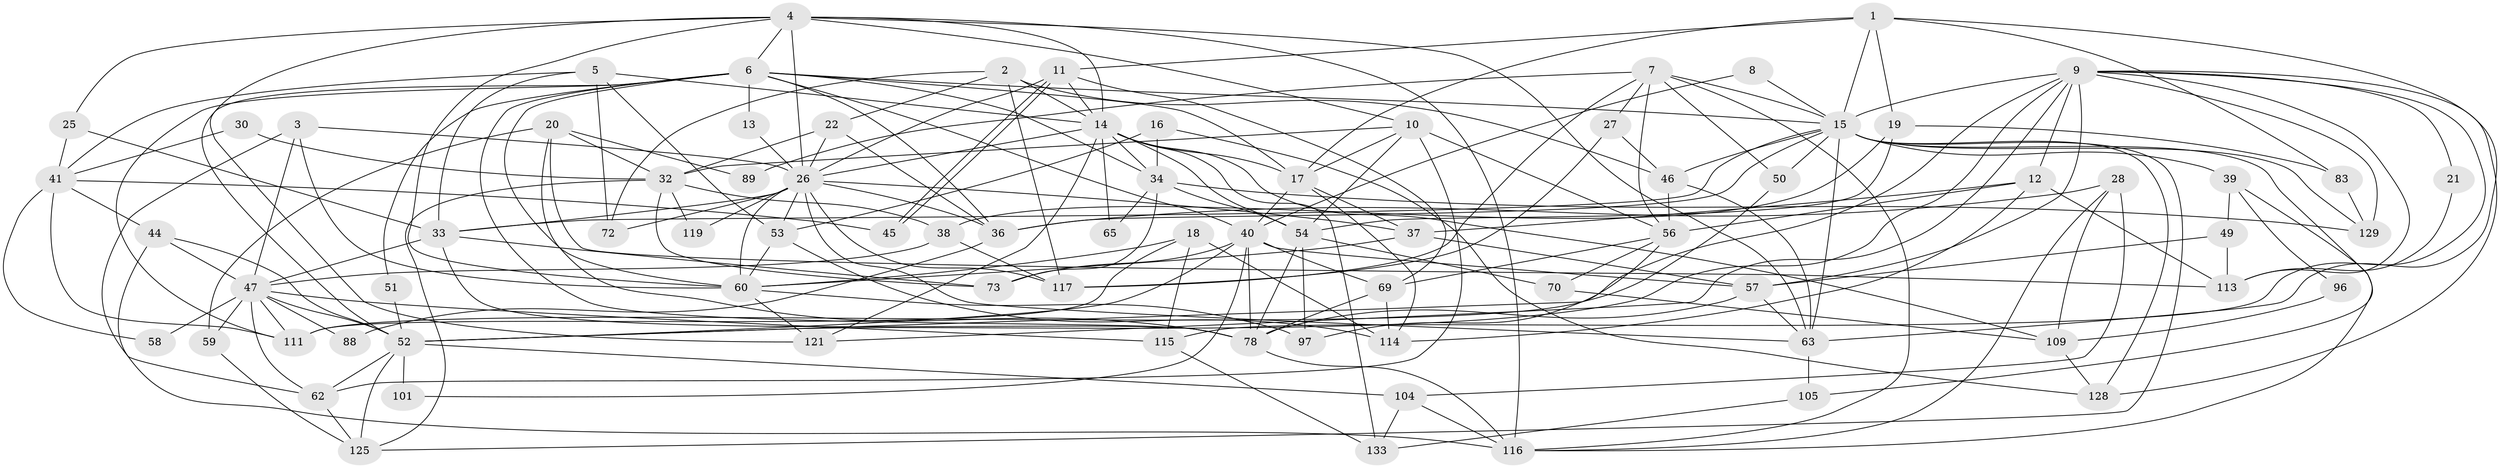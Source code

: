 // original degree distribution, {6: 0.06716417910447761, 5: 0.23134328358208955, 4: 0.29850746268656714, 2: 0.12686567164179105, 3: 0.23880597014925373, 9: 0.007462686567164179, 7: 0.029850746268656716}
// Generated by graph-tools (version 1.1) at 2025/18/03/04/25 18:18:41]
// undirected, 80 vertices, 209 edges
graph export_dot {
graph [start="1"]
  node [color=gray90,style=filled];
  1;
  2;
  3;
  4 [super="+24"];
  5;
  6 [super="+106+102+127+43"];
  7 [super="+79"];
  8;
  9 [super="+86+120"];
  10 [super="+123"];
  11;
  12;
  13;
  14 [super="+23+29+35"];
  15 [super="+48"];
  16;
  17 [super="+42"];
  18;
  19;
  20 [super="+55"];
  21;
  22 [super="+107"];
  25;
  26 [super="+68+103+64"];
  27;
  28;
  30;
  32 [super="+94"];
  33 [super="+124"];
  34 [super="+91"];
  36 [super="+92"];
  37;
  38;
  39;
  40 [super="+126+95"];
  41 [super="+100"];
  44;
  45;
  46 [super="+82"];
  47 [super="+87+110"];
  49;
  50;
  51;
  52 [super="+67+80"];
  53 [super="+66"];
  54 [super="+108"];
  56 [super="+98"];
  57 [super="+131"];
  58;
  59;
  60 [super="+77+61"];
  62 [super="+134"];
  63;
  65;
  69 [super="+74"];
  70;
  72 [super="+93"];
  73;
  78 [super="+84+99"];
  83 [super="+85"];
  88;
  89;
  96;
  97;
  101;
  104;
  105;
  109;
  111 [super="+130"];
  113;
  114;
  115;
  116 [super="+122"];
  117;
  119;
  121;
  125;
  128;
  129;
  133;
  1 -- 17;
  1 -- 11;
  1 -- 19;
  1 -- 63;
  1 -- 83;
  1 -- 15;
  2 -- 22;
  2 -- 72;
  2 -- 117;
  2 -- 46;
  2 -- 14;
  3 -- 47;
  3 -- 62;
  3 -- 60;
  3 -- 26;
  4 -- 14;
  4 -- 25;
  4 -- 6;
  4 -- 116;
  4 -- 121;
  4 -- 63;
  4 -- 60;
  4 -- 10;
  4 -- 26;
  5 -- 72;
  5 -- 53;
  5 -- 33;
  5 -- 41;
  5 -- 14;
  6 -- 51;
  6 -- 36;
  6 -- 13;
  6 -- 78;
  6 -- 15;
  6 -- 34;
  6 -- 60 [weight=2];
  6 -- 111;
  6 -- 40;
  6 -- 17;
  6 -- 52;
  7 -- 56;
  7 -- 89;
  7 -- 50;
  7 -- 116;
  7 -- 117;
  7 -- 27;
  7 -- 15;
  8 -- 15;
  8 -- 40;
  9 -- 21;
  9 -- 121;
  9 -- 113;
  9 -- 12;
  9 -- 57;
  9 -- 15;
  9 -- 128;
  9 -- 129;
  9 -- 115;
  9 -- 111;
  9 -- 52;
  10 -- 17;
  10 -- 62;
  10 -- 32;
  10 -- 54;
  10 -- 56;
  11 -- 45;
  11 -- 45;
  11 -- 69;
  11 -- 14;
  11 -- 26;
  12 -- 56;
  12 -- 37;
  12 -- 113;
  12 -- 114;
  13 -- 26;
  14 -- 133;
  14 -- 26 [weight=2];
  14 -- 109;
  14 -- 65;
  14 -- 34;
  14 -- 54;
  14 -- 121;
  14 -- 17;
  15 -- 63;
  15 -- 39;
  15 -- 50;
  15 -- 128;
  15 -- 46;
  15 -- 33;
  15 -- 129;
  15 -- 36;
  15 -- 105;
  15 -- 125;
  16 -- 128;
  16 -- 34;
  16 -- 53;
  17 -- 114;
  17 -- 37;
  17 -- 40;
  18 -- 114;
  18 -- 60;
  18 -- 115;
  18 -- 111;
  19 -- 38;
  19 -- 54;
  19 -- 83;
  20 -- 59 [weight=2];
  20 -- 89;
  20 -- 32;
  20 -- 113;
  20 -- 78;
  21 -- 113;
  22 -- 26;
  22 -- 32;
  22 -- 36;
  25 -- 33;
  25 -- 41;
  26 -- 72;
  26 -- 33;
  26 -- 53 [weight=2];
  26 -- 117;
  26 -- 119 [weight=2];
  26 -- 63;
  26 -- 37;
  26 -- 36;
  26 -- 60;
  27 -- 117;
  27 -- 46;
  28 -- 36;
  28 -- 116;
  28 -- 104;
  28 -- 109;
  30 -- 41;
  30 -- 32;
  32 -- 38;
  32 -- 119;
  32 -- 73;
  32 -- 125;
  33 -- 73;
  33 -- 47;
  33 -- 78;
  34 -- 73;
  34 -- 54;
  34 -- 65;
  34 -- 129;
  36 -- 88;
  37 -- 60;
  37 -- 57;
  38 -- 117;
  38 -- 47;
  39 -- 49;
  39 -- 96;
  39 -- 116;
  40 -- 69;
  40 -- 101;
  40 -- 57;
  40 -- 78;
  40 -- 52;
  40 -- 73;
  41 -- 44;
  41 -- 58;
  41 -- 45;
  41 -- 111;
  44 -- 47;
  44 -- 116;
  44 -- 52;
  46 -- 63;
  46 -- 56;
  47 -- 59;
  47 -- 115;
  47 -- 88;
  47 -- 58;
  47 -- 111;
  47 -- 62;
  47 -- 52;
  49 -- 113;
  49 -- 57;
  50 -- 52;
  51 -- 52;
  52 -- 62;
  52 -- 101;
  52 -- 125;
  52 -- 104;
  53 -- 114;
  53 -- 60;
  54 -- 97;
  54 -- 70;
  54 -- 78;
  56 -- 97;
  56 -- 69;
  56 -- 70;
  57 -- 78;
  57 -- 63;
  59 -- 125;
  60 -- 97;
  60 -- 121;
  62 -- 125;
  63 -- 105;
  69 -- 114;
  69 -- 78;
  70 -- 109;
  78 -- 116;
  83 -- 129;
  96 -- 109;
  104 -- 116;
  104 -- 133;
  105 -- 133;
  109 -- 128;
  115 -- 133;
}
